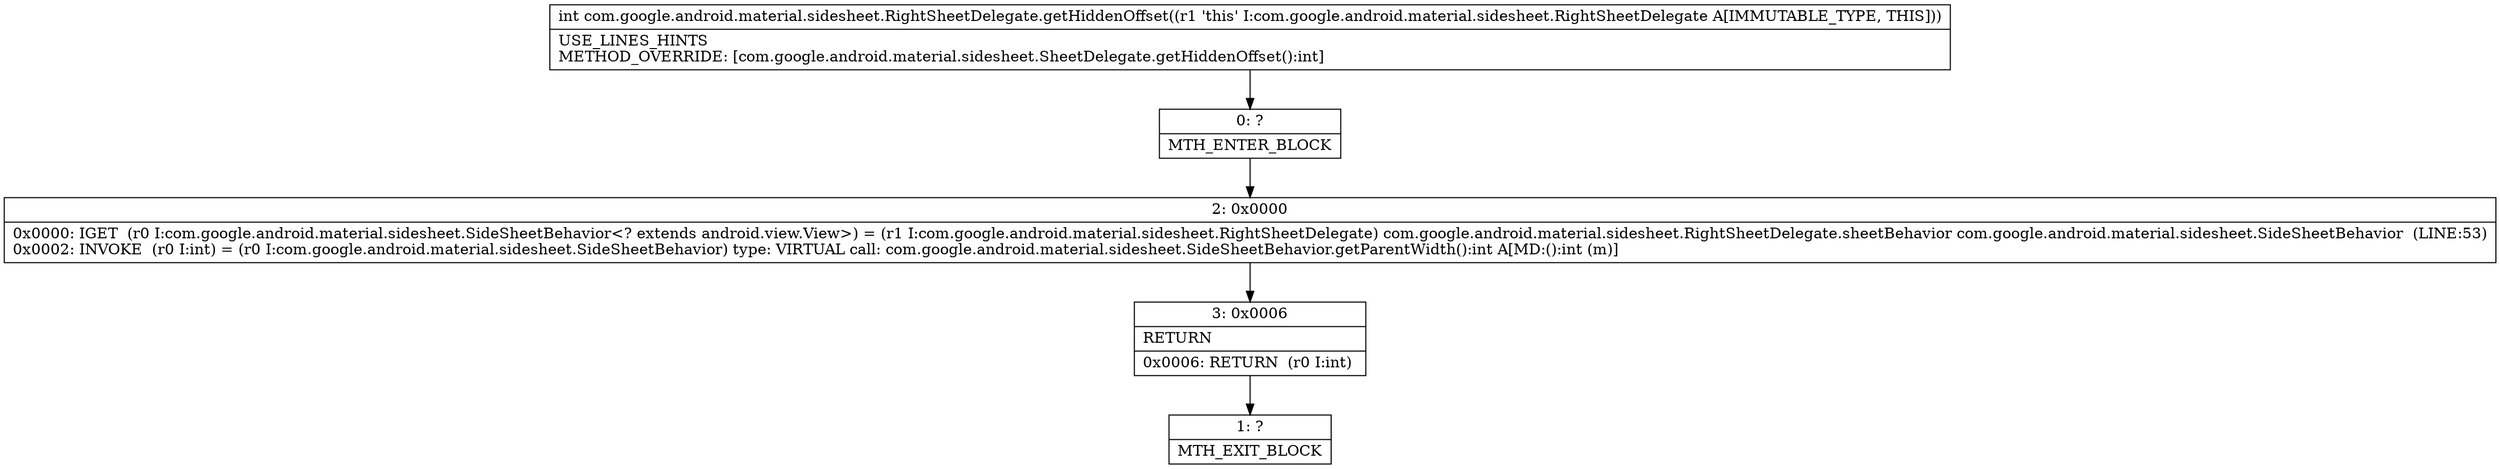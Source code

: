 digraph "CFG forcom.google.android.material.sidesheet.RightSheetDelegate.getHiddenOffset()I" {
Node_0 [shape=record,label="{0\:\ ?|MTH_ENTER_BLOCK\l}"];
Node_2 [shape=record,label="{2\:\ 0x0000|0x0000: IGET  (r0 I:com.google.android.material.sidesheet.SideSheetBehavior\<? extends android.view.View\>) = (r1 I:com.google.android.material.sidesheet.RightSheetDelegate) com.google.android.material.sidesheet.RightSheetDelegate.sheetBehavior com.google.android.material.sidesheet.SideSheetBehavior  (LINE:53)\l0x0002: INVOKE  (r0 I:int) = (r0 I:com.google.android.material.sidesheet.SideSheetBehavior) type: VIRTUAL call: com.google.android.material.sidesheet.SideSheetBehavior.getParentWidth():int A[MD:():int (m)]\l}"];
Node_3 [shape=record,label="{3\:\ 0x0006|RETURN\l|0x0006: RETURN  (r0 I:int) \l}"];
Node_1 [shape=record,label="{1\:\ ?|MTH_EXIT_BLOCK\l}"];
MethodNode[shape=record,label="{int com.google.android.material.sidesheet.RightSheetDelegate.getHiddenOffset((r1 'this' I:com.google.android.material.sidesheet.RightSheetDelegate A[IMMUTABLE_TYPE, THIS]))  | USE_LINES_HINTS\lMETHOD_OVERRIDE: [com.google.android.material.sidesheet.SheetDelegate.getHiddenOffset():int]\l}"];
MethodNode -> Node_0;Node_0 -> Node_2;
Node_2 -> Node_3;
Node_3 -> Node_1;
}

